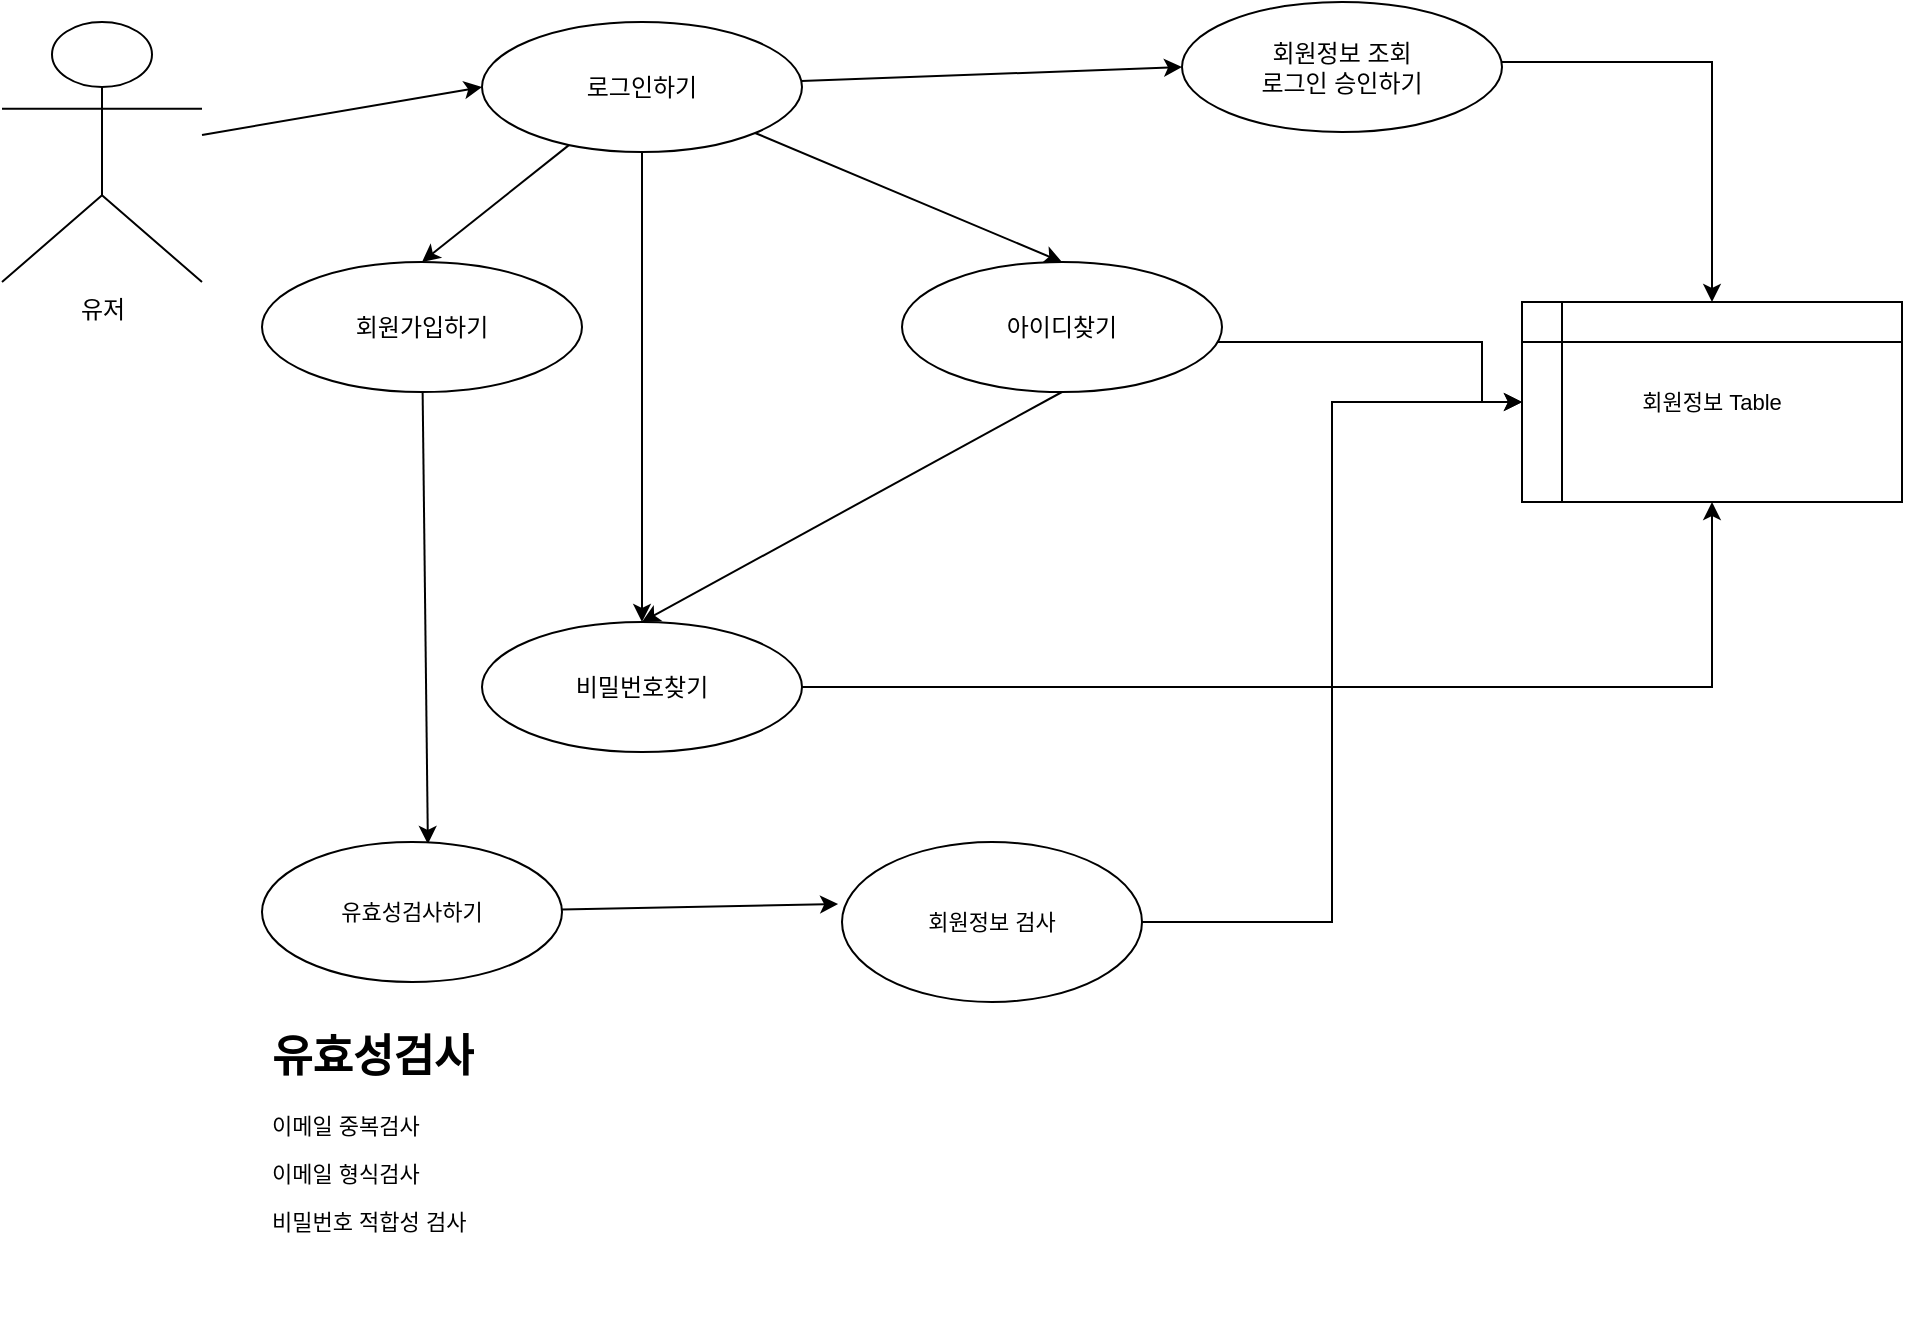 <mxfile version="21.3.5" type="device">
  <diagram name="페이지-1" id="507GK70QPbaVEYWgQluT">
    <mxGraphModel dx="1195" dy="657" grid="1" gridSize="10" guides="1" tooltips="1" connect="1" arrows="1" fold="1" page="1" pageScale="1" pageWidth="4681" pageHeight="3300" math="0" shadow="0">
      <root>
        <mxCell id="0" />
        <mxCell id="1" parent="0" />
        <mxCell id="0Qfg8fOrgCddh-1_ZkCX-4" style="rounded=0;orthogonalLoop=1;jettySize=auto;html=1;entryX=0;entryY=0.5;entryDx=0;entryDy=0;" edge="1" parent="1" source="0Qfg8fOrgCddh-1_ZkCX-1" target="0Qfg8fOrgCddh-1_ZkCX-3">
          <mxGeometry relative="1" as="geometry" />
        </mxCell>
        <mxCell id="0Qfg8fOrgCddh-1_ZkCX-1" value="유저" style="shape=umlActor;verticalLabelPosition=bottom;verticalAlign=top;html=1;outlineConnect=0;" vertex="1" parent="1">
          <mxGeometry x="230" y="210" width="100" height="130" as="geometry" />
        </mxCell>
        <mxCell id="0Qfg8fOrgCddh-1_ZkCX-9" style="rounded=0;orthogonalLoop=1;jettySize=auto;html=1;entryX=0.5;entryY=0;entryDx=0;entryDy=0;" edge="1" parent="1" source="0Qfg8fOrgCddh-1_ZkCX-3" target="0Qfg8fOrgCddh-1_ZkCX-7">
          <mxGeometry relative="1" as="geometry" />
        </mxCell>
        <mxCell id="0Qfg8fOrgCddh-1_ZkCX-10" style="rounded=0;orthogonalLoop=1;jettySize=auto;html=1;entryX=0.5;entryY=0;entryDx=0;entryDy=0;exitX=1;exitY=1;exitDx=0;exitDy=0;" edge="1" parent="1" source="0Qfg8fOrgCddh-1_ZkCX-3" target="0Qfg8fOrgCddh-1_ZkCX-6">
          <mxGeometry relative="1" as="geometry">
            <mxPoint x="550" y="300" as="sourcePoint" />
          </mxGeometry>
        </mxCell>
        <mxCell id="0Qfg8fOrgCddh-1_ZkCX-11" style="rounded=0;orthogonalLoop=1;jettySize=auto;html=1;entryX=0.5;entryY=0;entryDx=0;entryDy=0;" edge="1" parent="1" source="0Qfg8fOrgCddh-1_ZkCX-3" target="0Qfg8fOrgCddh-1_ZkCX-8">
          <mxGeometry relative="1" as="geometry" />
        </mxCell>
        <mxCell id="0Qfg8fOrgCddh-1_ZkCX-26" style="edgeStyle=none;shape=connector;rounded=0;orthogonalLoop=1;jettySize=auto;html=1;entryX=0;entryY=0.5;entryDx=0;entryDy=0;labelBackgroundColor=default;strokeColor=default;fontFamily=Helvetica;fontSize=11;fontColor=default;endArrow=classic;" edge="1" parent="1" source="0Qfg8fOrgCddh-1_ZkCX-3" target="0Qfg8fOrgCddh-1_ZkCX-25">
          <mxGeometry relative="1" as="geometry" />
        </mxCell>
        <mxCell id="0Qfg8fOrgCddh-1_ZkCX-3" value="로그인하기" style="ellipse;whiteSpace=wrap;html=1;" vertex="1" parent="1">
          <mxGeometry x="470" y="210" width="160" height="65" as="geometry" />
        </mxCell>
        <mxCell id="0Qfg8fOrgCddh-1_ZkCX-14" style="edgeStyle=none;shape=connector;rounded=0;orthogonalLoop=1;jettySize=auto;html=1;entryX=0.5;entryY=0;entryDx=0;entryDy=0;labelBackgroundColor=default;strokeColor=default;fontFamily=Helvetica;fontSize=11;fontColor=default;endArrow=classic;exitX=0.5;exitY=1;exitDx=0;exitDy=0;" edge="1" parent="1" source="0Qfg8fOrgCddh-1_ZkCX-6" target="0Qfg8fOrgCddh-1_ZkCX-8">
          <mxGeometry relative="1" as="geometry" />
        </mxCell>
        <mxCell id="0Qfg8fOrgCddh-1_ZkCX-28" style="edgeStyle=orthogonalEdgeStyle;shape=connector;rounded=0;orthogonalLoop=1;jettySize=auto;html=1;entryX=0;entryY=0.5;entryDx=0;entryDy=0;labelBackgroundColor=default;strokeColor=default;fontFamily=Helvetica;fontSize=11;fontColor=default;endArrow=classic;" edge="1" parent="1" source="0Qfg8fOrgCddh-1_ZkCX-6" target="0Qfg8fOrgCddh-1_ZkCX-23">
          <mxGeometry relative="1" as="geometry">
            <Array as="points">
              <mxPoint x="970" y="370" />
            </Array>
          </mxGeometry>
        </mxCell>
        <mxCell id="0Qfg8fOrgCddh-1_ZkCX-6" value="아이디찾기" style="ellipse;whiteSpace=wrap;html=1;" vertex="1" parent="1">
          <mxGeometry x="680" y="330" width="160" height="65" as="geometry" />
        </mxCell>
        <mxCell id="0Qfg8fOrgCddh-1_ZkCX-21" style="edgeStyle=none;shape=connector;rounded=0;orthogonalLoop=1;jettySize=auto;html=1;entryX=0.553;entryY=0.014;entryDx=0;entryDy=0;entryPerimeter=0;labelBackgroundColor=default;strokeColor=default;fontFamily=Helvetica;fontSize=11;fontColor=default;endArrow=classic;" edge="1" parent="1" source="0Qfg8fOrgCddh-1_ZkCX-7" target="0Qfg8fOrgCddh-1_ZkCX-15">
          <mxGeometry relative="1" as="geometry" />
        </mxCell>
        <mxCell id="0Qfg8fOrgCddh-1_ZkCX-7" value="회원가입하기" style="ellipse;whiteSpace=wrap;html=1;" vertex="1" parent="1">
          <mxGeometry x="360" y="330" width="160" height="65" as="geometry" />
        </mxCell>
        <mxCell id="0Qfg8fOrgCddh-1_ZkCX-29" style="edgeStyle=orthogonalEdgeStyle;shape=connector;rounded=0;orthogonalLoop=1;jettySize=auto;html=1;entryX=0.5;entryY=1;entryDx=0;entryDy=0;labelBackgroundColor=default;strokeColor=default;fontFamily=Helvetica;fontSize=11;fontColor=default;endArrow=classic;" edge="1" parent="1" source="0Qfg8fOrgCddh-1_ZkCX-8" target="0Qfg8fOrgCddh-1_ZkCX-23">
          <mxGeometry relative="1" as="geometry" />
        </mxCell>
        <mxCell id="0Qfg8fOrgCddh-1_ZkCX-8" value="비밀번호찾기" style="ellipse;whiteSpace=wrap;html=1;" vertex="1" parent="1">
          <mxGeometry x="470" y="510" width="160" height="65" as="geometry" />
        </mxCell>
        <mxCell id="0Qfg8fOrgCddh-1_ZkCX-22" style="edgeStyle=none;shape=connector;rounded=0;orthogonalLoop=1;jettySize=auto;html=1;entryX=-0.013;entryY=0.388;entryDx=0;entryDy=0;entryPerimeter=0;labelBackgroundColor=default;strokeColor=default;fontFamily=Helvetica;fontSize=11;fontColor=default;endArrow=classic;" edge="1" parent="1" source="0Qfg8fOrgCddh-1_ZkCX-15" target="0Qfg8fOrgCddh-1_ZkCX-20">
          <mxGeometry relative="1" as="geometry" />
        </mxCell>
        <mxCell id="0Qfg8fOrgCddh-1_ZkCX-15" value="유효성검사하기" style="ellipse;whiteSpace=wrap;html=1;fontFamily=Helvetica;fontSize=11;fontColor=default;" vertex="1" parent="1">
          <mxGeometry x="360" y="620" width="150" height="70" as="geometry" />
        </mxCell>
        <mxCell id="0Qfg8fOrgCddh-1_ZkCX-18" value="&lt;h1&gt;유효성검사&lt;/h1&gt;&lt;p&gt;이메일 중복검사&lt;/p&gt;&lt;p&gt;이메일 형식검사&lt;/p&gt;&lt;p&gt;비밀번호 적합성 검사&lt;/p&gt;" style="text;html=1;strokeColor=none;fillColor=none;spacing=5;spacingTop=-20;whiteSpace=wrap;overflow=hidden;rounded=0;fontSize=11;fontFamily=Helvetica;fontColor=default;" vertex="1" parent="1">
          <mxGeometry x="360" y="710" width="220" height="160" as="geometry" />
        </mxCell>
        <mxCell id="0Qfg8fOrgCddh-1_ZkCX-24" style="edgeStyle=orthogonalEdgeStyle;shape=connector;rounded=0;orthogonalLoop=1;jettySize=auto;html=1;entryX=0;entryY=0.5;entryDx=0;entryDy=0;labelBackgroundColor=default;strokeColor=default;fontFamily=Helvetica;fontSize=11;fontColor=default;endArrow=classic;" edge="1" parent="1" source="0Qfg8fOrgCddh-1_ZkCX-20" target="0Qfg8fOrgCddh-1_ZkCX-23">
          <mxGeometry relative="1" as="geometry" />
        </mxCell>
        <mxCell id="0Qfg8fOrgCddh-1_ZkCX-20" value="회원정보 검사" style="ellipse;whiteSpace=wrap;html=1;fontFamily=Helvetica;fontSize=11;fontColor=default;" vertex="1" parent="1">
          <mxGeometry x="650" y="620" width="150" height="80" as="geometry" />
        </mxCell>
        <mxCell id="0Qfg8fOrgCddh-1_ZkCX-23" value="회원정보 Table" style="shape=internalStorage;whiteSpace=wrap;html=1;backgroundOutline=1;fontFamily=Helvetica;fontSize=11;fontColor=default;" vertex="1" parent="1">
          <mxGeometry x="990" y="350" width="190" height="100" as="geometry" />
        </mxCell>
        <mxCell id="0Qfg8fOrgCddh-1_ZkCX-27" style="edgeStyle=orthogonalEdgeStyle;shape=connector;rounded=0;orthogonalLoop=1;jettySize=auto;html=1;entryX=0.5;entryY=0;entryDx=0;entryDy=0;labelBackgroundColor=default;strokeColor=default;fontFamily=Helvetica;fontSize=11;fontColor=default;endArrow=classic;" edge="1" parent="1" source="0Qfg8fOrgCddh-1_ZkCX-25" target="0Qfg8fOrgCddh-1_ZkCX-23">
          <mxGeometry relative="1" as="geometry">
            <Array as="points">
              <mxPoint x="1085" y="230" />
            </Array>
          </mxGeometry>
        </mxCell>
        <mxCell id="0Qfg8fOrgCddh-1_ZkCX-25" value="회원정보 조회&lt;br&gt;로그인 승인하기" style="ellipse;whiteSpace=wrap;html=1;" vertex="1" parent="1">
          <mxGeometry x="820" y="200" width="160" height="65" as="geometry" />
        </mxCell>
      </root>
    </mxGraphModel>
  </diagram>
</mxfile>
